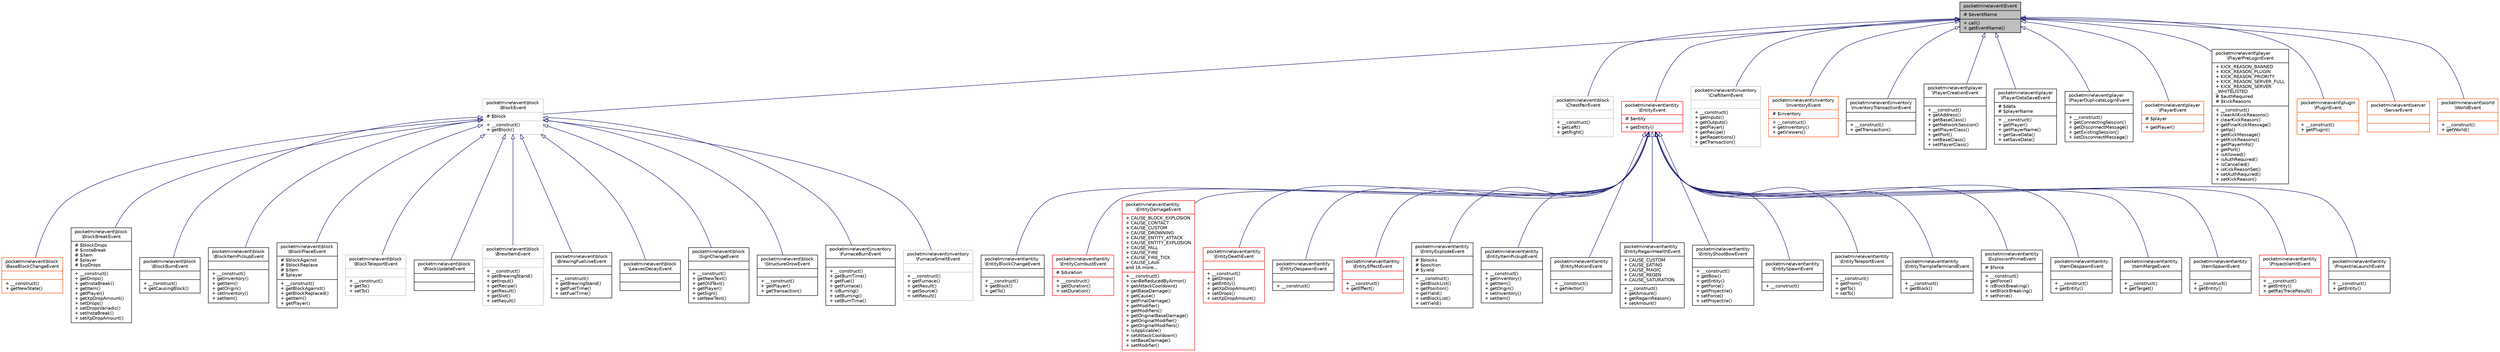digraph "pocketmine\event\Event"
{
 // INTERACTIVE_SVG=YES
 // LATEX_PDF_SIZE
  edge [fontname="Helvetica",fontsize="10",labelfontname="Helvetica",labelfontsize="10"];
  node [fontname="Helvetica",fontsize="10",shape=record];
  Node1 [label="{pocketmine\\event\\Event\n|# $eventName\l|+ call()\l+ getEventName()\l}",height=0.2,width=0.4,color="black", fillcolor="grey75", style="filled", fontcolor="black",tooltip=" "];
  Node1 -> Node2 [dir="back",color="midnightblue",fontsize="10",style="solid",arrowtail="onormal",fontname="Helvetica"];
  Node2 [label="{pocketmine\\event\\block\l\\BlockEvent\n|# $block\l|+ __construct()\l+ getBlock()\l}",height=0.2,width=0.4,color="grey75", fillcolor="white", style="filled",URL="$df/d69/classpocketmine_1_1event_1_1block_1_1_block_event.html",tooltip=" "];
  Node2 -> Node3 [dir="back",color="midnightblue",fontsize="10",style="solid",arrowtail="onormal",fontname="Helvetica"];
  Node3 [label="{pocketmine\\event\\block\l\\BaseBlockChangeEvent\n||+ __construct()\l+ getNewState()\l}",height=0.2,width=0.4,color="orangered", fillcolor="white", style="filled",URL="$d0/df9/classpocketmine_1_1event_1_1block_1_1_base_block_change_event.html",tooltip=" "];
  Node2 -> Node8 [dir="back",color="midnightblue",fontsize="10",style="solid",arrowtail="onormal",fontname="Helvetica"];
  Node8 [label="{pocketmine\\event\\block\l\\BlockBreakEvent\n|# $blockDrops\l# $instaBreak\l# $item\l# $player\l# $xpDrops\l|+ __construct()\l+ getDrops()\l+ getInstaBreak()\l+ getItem()\l+ getPlayer()\l+ getXpDropAmount()\l+ setDrops()\l+ setDropsVariadic()\l+ setInstaBreak()\l+ setXpDropAmount()\l}",height=0.2,width=0.4,color="black", fillcolor="white", style="filled",URL="$de/d3a/classpocketmine_1_1event_1_1block_1_1_block_break_event.html",tooltip=" "];
  Node2 -> Node9 [dir="back",color="midnightblue",fontsize="10",style="solid",arrowtail="onormal",fontname="Helvetica"];
  Node9 [label="{pocketmine\\event\\block\l\\BlockBurnEvent\n||+ __construct()\l+ getCausingBlock()\l}",height=0.2,width=0.4,color="black", fillcolor="white", style="filled",URL="$db/da8/classpocketmine_1_1event_1_1block_1_1_block_burn_event.html",tooltip=" "];
  Node2 -> Node10 [dir="back",color="midnightblue",fontsize="10",style="solid",arrowtail="onormal",fontname="Helvetica"];
  Node10 [label="{pocketmine\\event\\block\l\\BlockItemPickupEvent\n||+ __construct()\l+ getInventory()\l+ getItem()\l+ getOrigin()\l+ setInventory()\l+ setItem()\l}",height=0.2,width=0.4,color="black", fillcolor="white", style="filled",URL="$d6/dfa/classpocketmine_1_1event_1_1block_1_1_block_item_pickup_event.html",tooltip=" "];
  Node2 -> Node11 [dir="back",color="midnightblue",fontsize="10",style="solid",arrowtail="onormal",fontname="Helvetica"];
  Node11 [label="{pocketmine\\event\\block\l\\BlockPlaceEvent\n|# $blockAgainst\l# $blockReplace\l# $item\l# $player\l|+ __construct()\l+ getBlockAgainst()\l+ getBlockReplaced()\l+ getItem()\l+ getPlayer()\l}",height=0.2,width=0.4,color="black", fillcolor="white", style="filled",URL="$de/d85/classpocketmine_1_1event_1_1block_1_1_block_place_event.html",tooltip=" "];
  Node2 -> Node12 [dir="back",color="midnightblue",fontsize="10",style="solid",arrowtail="onormal",fontname="Helvetica"];
  Node12 [label="{pocketmine\\event\\block\l\\BlockTeleportEvent\n||+ __construct()\l+ getTo()\l+ setTo()\l}",height=0.2,width=0.4,color="grey75", fillcolor="white", style="filled",URL="$d9/dc5/classpocketmine_1_1event_1_1block_1_1_block_teleport_event.html",tooltip=" "];
  Node2 -> Node13 [dir="back",color="midnightblue",fontsize="10",style="solid",arrowtail="onormal",fontname="Helvetica"];
  Node13 [label="{pocketmine\\event\\block\l\\BlockUpdateEvent\n||}",height=0.2,width=0.4,color="black", fillcolor="white", style="filled",URL="$d2/dfc/classpocketmine_1_1event_1_1block_1_1_block_update_event.html",tooltip=" "];
  Node2 -> Node14 [dir="back",color="midnightblue",fontsize="10",style="solid",arrowtail="onormal",fontname="Helvetica"];
  Node14 [label="{pocketmine\\event\\block\l\\BrewItemEvent\n||+ __construct()\l+ getBrewingStand()\l+ getInput()\l+ getRecipe()\l+ getResult()\l+ getSlot()\l+ setResult()\l}",height=0.2,width=0.4,color="grey75", fillcolor="white", style="filled",URL="$d0/df2/classpocketmine_1_1event_1_1block_1_1_brew_item_event.html",tooltip=" "];
  Node2 -> Node15 [dir="back",color="midnightblue",fontsize="10",style="solid",arrowtail="onormal",fontname="Helvetica"];
  Node15 [label="{pocketmine\\event\\block\l\\BrewingFuelUseEvent\n||+ __construct()\l+ getBrewingStand()\l+ getFuelTime()\l+ setFuelTime()\l}",height=0.2,width=0.4,color="black", fillcolor="white", style="filled",URL="$d6/d91/classpocketmine_1_1event_1_1block_1_1_brewing_fuel_use_event.html",tooltip=" "];
  Node2 -> Node16 [dir="back",color="midnightblue",fontsize="10",style="solid",arrowtail="onormal",fontname="Helvetica"];
  Node16 [label="{pocketmine\\event\\block\l\\LeavesDecayEvent\n||}",height=0.2,width=0.4,color="black", fillcolor="white", style="filled",URL="$d1/d8d/classpocketmine_1_1event_1_1block_1_1_leaves_decay_event.html",tooltip=" "];
  Node2 -> Node17 [dir="back",color="midnightblue",fontsize="10",style="solid",arrowtail="onormal",fontname="Helvetica"];
  Node17 [label="{pocketmine\\event\\block\l\\SignChangeEvent\n||+ __construct()\l+ getNewText()\l+ getOldText()\l+ getPlayer()\l+ getSign()\l+ setNewText()\l}",height=0.2,width=0.4,color="black", fillcolor="white", style="filled",URL="$dd/d93/classpocketmine_1_1event_1_1block_1_1_sign_change_event.html",tooltip=" "];
  Node2 -> Node18 [dir="back",color="midnightblue",fontsize="10",style="solid",arrowtail="onormal",fontname="Helvetica"];
  Node18 [label="{pocketmine\\event\\block\l\\StructureGrowEvent\n||+ __construct()\l+ getPlayer()\l+ getTransaction()\l}",height=0.2,width=0.4,color="black", fillcolor="white", style="filled",URL="$dd/d17/classpocketmine_1_1event_1_1block_1_1_structure_grow_event.html",tooltip=" "];
  Node2 -> Node19 [dir="back",color="midnightblue",fontsize="10",style="solid",arrowtail="onormal",fontname="Helvetica"];
  Node19 [label="{pocketmine\\event\\inventory\l\\FurnaceBurnEvent\n||+ __construct()\l+ getBurnTime()\l+ getFuel()\l+ getFurnace()\l+ isBurning()\l+ setBurning()\l+ setBurnTime()\l}",height=0.2,width=0.4,color="black", fillcolor="white", style="filled",URL="$d5/d82/classpocketmine_1_1event_1_1inventory_1_1_furnace_burn_event.html",tooltip=" "];
  Node2 -> Node20 [dir="back",color="midnightblue",fontsize="10",style="solid",arrowtail="onormal",fontname="Helvetica"];
  Node20 [label="{pocketmine\\event\\inventory\l\\FurnaceSmeltEvent\n||+ __construct()\l+ getFurnace()\l+ getResult()\l+ getSource()\l+ setResult()\l}",height=0.2,width=0.4,color="grey75", fillcolor="white", style="filled",URL="$d8/df1/classpocketmine_1_1event_1_1inventory_1_1_furnace_smelt_event.html",tooltip=" "];
  Node1 -> Node21 [dir="back",color="midnightblue",fontsize="10",style="solid",arrowtail="onormal",fontname="Helvetica"];
  Node21 [label="{pocketmine\\event\\block\l\\ChestPairEvent\n||+ __construct()\l+ getLeft()\l+ getRight()\l}",height=0.2,width=0.4,color="grey75", fillcolor="white", style="filled",URL="$de/dd7/classpocketmine_1_1event_1_1block_1_1_chest_pair_event.html",tooltip=" "];
  Node1 -> Node22 [dir="back",color="midnightblue",fontsize="10",style="solid",arrowtail="onormal",fontname="Helvetica"];
  Node22 [label="{pocketmine\\event\\entity\l\\EntityEvent\n|# $entity\l|+ getEntity()\l}",height=0.2,width=0.4,color="red", fillcolor="white", style="filled",URL="$de/d84/classpocketmine_1_1event_1_1entity_1_1_entity_event.html",tooltip=" "];
  Node22 -> Node23 [dir="back",color="midnightblue",fontsize="10",style="solid",arrowtail="onormal",fontname="Helvetica"];
  Node23 [label="{pocketmine\\event\\entity\l\\EntityBlockChangeEvent\n||+ __construct()\l+ getBlock()\l+ getTo()\l}",height=0.2,width=0.4,color="black", fillcolor="white", style="filled",URL="$d5/d98/classpocketmine_1_1event_1_1entity_1_1_entity_block_change_event.html",tooltip=" "];
  Node22 -> Node24 [dir="back",color="midnightblue",fontsize="10",style="solid",arrowtail="onormal",fontname="Helvetica"];
  Node24 [label="{pocketmine\\event\\entity\l\\EntityCombustEvent\n|# $duration\l|+ __construct()\l+ getDuration()\l+ setDuration()\l}",height=0.2,width=0.4,color="red", fillcolor="white", style="filled",URL="$dd/de3/classpocketmine_1_1event_1_1entity_1_1_entity_combust_event.html",tooltip=" "];
  Node22 -> Node27 [dir="back",color="midnightblue",fontsize="10",style="solid",arrowtail="onormal",fontname="Helvetica"];
  Node27 [label="{pocketmine\\event\\entity\l\\EntityDamageEvent\n|+ CAUSE_BLOCK_EXPLOSION\l+ CAUSE_CONTACT\l+ CAUSE_CUSTOM\l+ CAUSE_DROWNING\l+ CAUSE_ENTITY_ATTACK\l+ CAUSE_ENTITY_EXPLOSION\l+ CAUSE_FALL\l+ CAUSE_FIRE\l+ CAUSE_FIRE_TICK\l+ CAUSE_LAVA\land 16 more...\l|+ __construct()\l+ canBeReducedByArmor()\l+ getAttackCooldown()\l+ getBaseDamage()\l+ getCause()\l+ getFinalDamage()\l+ getModifier()\l+ getModifiers()\l+ getOriginalBaseDamage()\l+ getOriginalModifier()\l+ getOriginalModifiers()\l+ isApplicable()\l+ setAttackCooldown()\l+ setBaseDamage()\l+ setModifier()\l}",height=0.2,width=0.4,color="red", fillcolor="white", style="filled",URL="$d5/de3/classpocketmine_1_1event_1_1entity_1_1_entity_damage_event.html",tooltip=" "];
  Node22 -> Node31 [dir="back",color="midnightblue",fontsize="10",style="solid",arrowtail="onormal",fontname="Helvetica"];
  Node31 [label="{pocketmine\\event\\entity\l\\EntityDeathEvent\n||+ __construct()\l+ getDrops()\l+ getEntity()\l+ getXpDropAmount()\l+ setDrops()\l+ setXpDropAmount()\l}",height=0.2,width=0.4,color="red", fillcolor="white", style="filled",URL="$d7/d1e/classpocketmine_1_1event_1_1entity_1_1_entity_death_event.html",tooltip=" "];
  Node22 -> Node33 [dir="back",color="midnightblue",fontsize="10",style="solid",arrowtail="onormal",fontname="Helvetica"];
  Node33 [label="{pocketmine\\event\\entity\l\\EntityDespawnEvent\n||+ __construct()\l}",height=0.2,width=0.4,color="black", fillcolor="white", style="filled",URL="$dc/d06/classpocketmine_1_1event_1_1entity_1_1_entity_despawn_event.html",tooltip=" "];
  Node22 -> Node34 [dir="back",color="midnightblue",fontsize="10",style="solid",arrowtail="onormal",fontname="Helvetica"];
  Node34 [label="{pocketmine\\event\\entity\l\\EntityEffectEvent\n||+ __construct()\l+ getEffect()\l}",height=0.2,width=0.4,color="red", fillcolor="white", style="filled",URL="$d9/d22/classpocketmine_1_1event_1_1entity_1_1_entity_effect_event.html",tooltip=" "];
  Node22 -> Node37 [dir="back",color="midnightblue",fontsize="10",style="solid",arrowtail="onormal",fontname="Helvetica"];
  Node37 [label="{pocketmine\\event\\entity\l\\EntityExplodeEvent\n|# $blocks\l# $position\l# $yield\l|+ __construct()\l+ getBlockList()\l+ getPosition()\l+ getYield()\l+ setBlockList()\l+ setYield()\l}",height=0.2,width=0.4,color="black", fillcolor="white", style="filled",URL="$d9/dc8/classpocketmine_1_1event_1_1entity_1_1_entity_explode_event.html",tooltip=" "];
  Node22 -> Node38 [dir="back",color="midnightblue",fontsize="10",style="solid",arrowtail="onormal",fontname="Helvetica"];
  Node38 [label="{pocketmine\\event\\entity\l\\EntityItemPickupEvent\n||+ __construct()\l+ getInventory()\l+ getItem()\l+ getOrigin()\l+ setInventory()\l+ setItem()\l}",height=0.2,width=0.4,color="black", fillcolor="white", style="filled",URL="$dc/d5b/classpocketmine_1_1event_1_1entity_1_1_entity_item_pickup_event.html",tooltip=" "];
  Node22 -> Node39 [dir="back",color="midnightblue",fontsize="10",style="solid",arrowtail="onormal",fontname="Helvetica"];
  Node39 [label="{pocketmine\\event\\entity\l\\EntityMotionEvent\n||+ __construct()\l+ getVector()\l}",height=0.2,width=0.4,color="black", fillcolor="white", style="filled",URL="$d5/d70/classpocketmine_1_1event_1_1entity_1_1_entity_motion_event.html",tooltip=" "];
  Node22 -> Node40 [dir="back",color="midnightblue",fontsize="10",style="solid",arrowtail="onormal",fontname="Helvetica"];
  Node40 [label="{pocketmine\\event\\entity\l\\EntityRegainHealthEvent\n|+ CAUSE_CUSTOM\l+ CAUSE_EATING\l+ CAUSE_MAGIC\l+ CAUSE_REGEN\l+ CAUSE_SATURATION\l|+ __construct()\l+ getAmount()\l+ getRegainReason()\l+ setAmount()\l}",height=0.2,width=0.4,color="black", fillcolor="white", style="filled",URL="$da/d3f/classpocketmine_1_1event_1_1entity_1_1_entity_regain_health_event.html",tooltip=" "];
  Node22 -> Node41 [dir="back",color="midnightblue",fontsize="10",style="solid",arrowtail="onormal",fontname="Helvetica"];
  Node41 [label="{pocketmine\\event\\entity\l\\EntityShootBowEvent\n||+ __construct()\l+ getBow()\l+ getEntity()\l+ getForce()\l+ getProjectile()\l+ setForce()\l+ setProjectile()\l}",height=0.2,width=0.4,color="black", fillcolor="white", style="filled",URL="$d2/d96/classpocketmine_1_1event_1_1entity_1_1_entity_shoot_bow_event.html",tooltip=" "];
  Node22 -> Node42 [dir="back",color="midnightblue",fontsize="10",style="solid",arrowtail="onormal",fontname="Helvetica"];
  Node42 [label="{pocketmine\\event\\entity\l\\EntitySpawnEvent\n||+ __construct()\l}",height=0.2,width=0.4,color="black", fillcolor="white", style="filled",URL="$df/d6f/classpocketmine_1_1event_1_1entity_1_1_entity_spawn_event.html",tooltip=" "];
  Node22 -> Node43 [dir="back",color="midnightblue",fontsize="10",style="solid",arrowtail="onormal",fontname="Helvetica"];
  Node43 [label="{pocketmine\\event\\entity\l\\EntityTeleportEvent\n||+ __construct()\l+ getFrom()\l+ getTo()\l+ setTo()\l}",height=0.2,width=0.4,color="black", fillcolor="white", style="filled",URL="$dc/df2/classpocketmine_1_1event_1_1entity_1_1_entity_teleport_event.html",tooltip=" "];
  Node22 -> Node44 [dir="back",color="midnightblue",fontsize="10",style="solid",arrowtail="onormal",fontname="Helvetica"];
  Node44 [label="{pocketmine\\event\\entity\l\\EntityTrampleFarmlandEvent\n||+ __construct()\l+ getBlock()\l}",height=0.2,width=0.4,color="black", fillcolor="white", style="filled",URL="$d0/d41/classpocketmine_1_1event_1_1entity_1_1_entity_trample_farmland_event.html",tooltip=" "];
  Node22 -> Node45 [dir="back",color="midnightblue",fontsize="10",style="solid",arrowtail="onormal",fontname="Helvetica"];
  Node45 [label="{pocketmine\\event\\entity\l\\ExplosionPrimeEvent\n|# $force\l|+ __construct()\l+ getForce()\l+ isBlockBreaking()\l+ setBlockBreaking()\l+ setForce()\l}",height=0.2,width=0.4,color="black", fillcolor="white", style="filled",URL="$d1/dd7/classpocketmine_1_1event_1_1entity_1_1_explosion_prime_event.html",tooltip=" "];
  Node22 -> Node46 [dir="back",color="midnightblue",fontsize="10",style="solid",arrowtail="onormal",fontname="Helvetica"];
  Node46 [label="{pocketmine\\event\\entity\l\\ItemDespawnEvent\n||+ __construct()\l+ getEntity()\l}",height=0.2,width=0.4,color="black", fillcolor="white", style="filled",URL="$da/d1a/classpocketmine_1_1event_1_1entity_1_1_item_despawn_event.html",tooltip=" "];
  Node22 -> Node47 [dir="back",color="midnightblue",fontsize="10",style="solid",arrowtail="onormal",fontname="Helvetica"];
  Node47 [label="{pocketmine\\event\\entity\l\\ItemMergeEvent\n||+ __construct()\l+ getTarget()\l}",height=0.2,width=0.4,color="black", fillcolor="white", style="filled",URL="$d7/dd6/classpocketmine_1_1event_1_1entity_1_1_item_merge_event.html",tooltip=" "];
  Node22 -> Node48 [dir="back",color="midnightblue",fontsize="10",style="solid",arrowtail="onormal",fontname="Helvetica"];
  Node48 [label="{pocketmine\\event\\entity\l\\ItemSpawnEvent\n||+ __construct()\l+ getEntity()\l}",height=0.2,width=0.4,color="black", fillcolor="white", style="filled",URL="$d6/df9/classpocketmine_1_1event_1_1entity_1_1_item_spawn_event.html",tooltip=" "];
  Node22 -> Node49 [dir="back",color="midnightblue",fontsize="10",style="solid",arrowtail="onormal",fontname="Helvetica"];
  Node49 [label="{pocketmine\\event\\entity\l\\ProjectileHitEvent\n||+ __construct()\l+ getEntity()\l+ getRayTraceResult()\l}",height=0.2,width=0.4,color="red", fillcolor="white", style="filled",URL="$d3/d75/classpocketmine_1_1event_1_1entity_1_1_projectile_hit_event.html",tooltip=" "];
  Node22 -> Node52 [dir="back",color="midnightblue",fontsize="10",style="solid",arrowtail="onormal",fontname="Helvetica"];
  Node52 [label="{pocketmine\\event\\entity\l\\ProjectileLaunchEvent\n||+ __construct()\l+ getEntity()\l}",height=0.2,width=0.4,color="black", fillcolor="white", style="filled",URL="$d1/dea/classpocketmine_1_1event_1_1entity_1_1_projectile_launch_event.html",tooltip=" "];
  Node1 -> Node55 [dir="back",color="midnightblue",fontsize="10",style="solid",arrowtail="onormal",fontname="Helvetica"];
  Node55 [label="{pocketmine\\event\\inventory\l\\CraftItemEvent\n||+ __construct()\l+ getInputs()\l+ getOutputs()\l+ getPlayer()\l+ getRecipe()\l+ getRepetitions()\l+ getTransaction()\l}",height=0.2,width=0.4,color="grey75", fillcolor="white", style="filled",URL="$d0/d1a/classpocketmine_1_1event_1_1inventory_1_1_craft_item_event.html",tooltip=" "];
  Node1 -> Node56 [dir="back",color="midnightblue",fontsize="10",style="solid",arrowtail="onormal",fontname="Helvetica"];
  Node56 [label="{pocketmine\\event\\inventory\l\\InventoryEvent\n|# $inventory\l|+ __construct()\l+ getInventory()\l+ getViewers()\l}",height=0.2,width=0.4,color="orangered", fillcolor="white", style="filled",URL="$db/dbc/classpocketmine_1_1event_1_1inventory_1_1_inventory_event.html",tooltip=" "];
  Node1 -> Node59 [dir="back",color="midnightblue",fontsize="10",style="solid",arrowtail="onormal",fontname="Helvetica"];
  Node59 [label="{pocketmine\\event\\inventory\l\\InventoryTransactionEvent\n||+ __construct()\l+ getTransaction()\l}",height=0.2,width=0.4,color="black", fillcolor="white", style="filled",URL="$dc/dd1/classpocketmine_1_1event_1_1inventory_1_1_inventory_transaction_event.html",tooltip=" "];
  Node1 -> Node60 [dir="back",color="midnightblue",fontsize="10",style="solid",arrowtail="onormal",fontname="Helvetica"];
  Node60 [label="{pocketmine\\event\\player\l\\PlayerCreationEvent\n||+ __construct()\l+ getAddress()\l+ getBaseClass()\l+ getNetworkSession()\l+ getPlayerClass()\l+ getPort()\l+ setBaseClass()\l+ setPlayerClass()\l}",height=0.2,width=0.4,color="black", fillcolor="white", style="filled",URL="$d8/dda/classpocketmine_1_1event_1_1player_1_1_player_creation_event.html",tooltip=" "];
  Node1 -> Node61 [dir="back",color="midnightblue",fontsize="10",style="solid",arrowtail="onormal",fontname="Helvetica"];
  Node61 [label="{pocketmine\\event\\player\l\\PlayerDataSaveEvent\n|# $data\l# $playerName\l|+ __construct()\l+ getPlayer()\l+ getPlayerName()\l+ getSaveData()\l+ setSaveData()\l}",height=0.2,width=0.4,color="black", fillcolor="white", style="filled",URL="$dc/d83/classpocketmine_1_1event_1_1player_1_1_player_data_save_event.html",tooltip=" "];
  Node1 -> Node62 [dir="back",color="midnightblue",fontsize="10",style="solid",arrowtail="onormal",fontname="Helvetica"];
  Node62 [label="{pocketmine\\event\\player\l\\PlayerDuplicateLoginEvent\n||+ __construct()\l+ getConnectingSession()\l+ getDisconnectMessage()\l+ getExistingSession()\l+ setDisconnectMessage()\l}",height=0.2,width=0.4,color="black", fillcolor="white", style="filled",URL="$d0/d41/classpocketmine_1_1event_1_1player_1_1_player_duplicate_login_event.html",tooltip=" "];
  Node1 -> Node63 [dir="back",color="midnightblue",fontsize="10",style="solid",arrowtail="onormal",fontname="Helvetica"];
  Node63 [label="{pocketmine\\event\\player\l\\PlayerEvent\n|# $player\l|+ getPlayer()\l}",height=0.2,width=0.4,color="orangered", fillcolor="white", style="filled",URL="$d1/db1/classpocketmine_1_1event_1_1player_1_1_player_event.html",tooltip=" "];
  Node1 -> Node97 [dir="back",color="midnightblue",fontsize="10",style="solid",arrowtail="onormal",fontname="Helvetica"];
  Node97 [label="{pocketmine\\event\\player\l\\PlayerPreLoginEvent\n|+ KICK_REASON_BANNED\l+ KICK_REASON_PLUGIN\l+ KICK_REASON_PRIORITY\l+ KICK_REASON_SERVER_FULL\l+ KICK_REASON_SERVER\l_WHITELISTED\l# $authRequired\l# $kickReasons\l|+ __construct()\l+ clearAllKickReasons()\l+ clearKickReason()\l+ getFinalKickMessage()\l+ getIp()\l+ getKickMessage()\l+ getKickReasons()\l+ getPlayerInfo()\l+ getPort()\l+ isAllowed()\l+ isAuthRequired()\l+ isCancelled()\l+ isKickReasonSet()\l+ setAuthRequired()\l+ setKickReason()\l}",height=0.2,width=0.4,color="black", fillcolor="white", style="filled",URL="$d2/d1e/classpocketmine_1_1event_1_1player_1_1_player_pre_login_event.html",tooltip=" "];
  Node1 -> Node98 [dir="back",color="midnightblue",fontsize="10",style="solid",arrowtail="onormal",fontname="Helvetica"];
  Node98 [label="{pocketmine\\event\\plugin\l\\PluginEvent\n||+ __construct()\l+ getPlugin()\l}",height=0.2,width=0.4,color="orangered", fillcolor="white", style="filled",URL="$de/d58/classpocketmine_1_1event_1_1plugin_1_1_plugin_event.html",tooltip=" "];
  Node1 -> Node101 [dir="back",color="midnightblue",fontsize="10",style="solid",arrowtail="onormal",fontname="Helvetica"];
  Node101 [label="{pocketmine\\event\\server\l\\ServerEvent\n||}",height=0.2,width=0.4,color="orangered", fillcolor="white", style="filled",URL="$d1/d77/classpocketmine_1_1event_1_1server_1_1_server_event.html",tooltip=" "];
  Node1 -> Node111 [dir="back",color="midnightblue",fontsize="10",style="solid",arrowtail="onormal",fontname="Helvetica"];
  Node111 [label="{pocketmine\\event\\world\l\\WorldEvent\n||+ __construct()\l+ getWorld()\l}",height=0.2,width=0.4,color="orangered", fillcolor="white", style="filled",URL="$d9/d97/classpocketmine_1_1event_1_1world_1_1_world_event.html",tooltip=" "];
}
